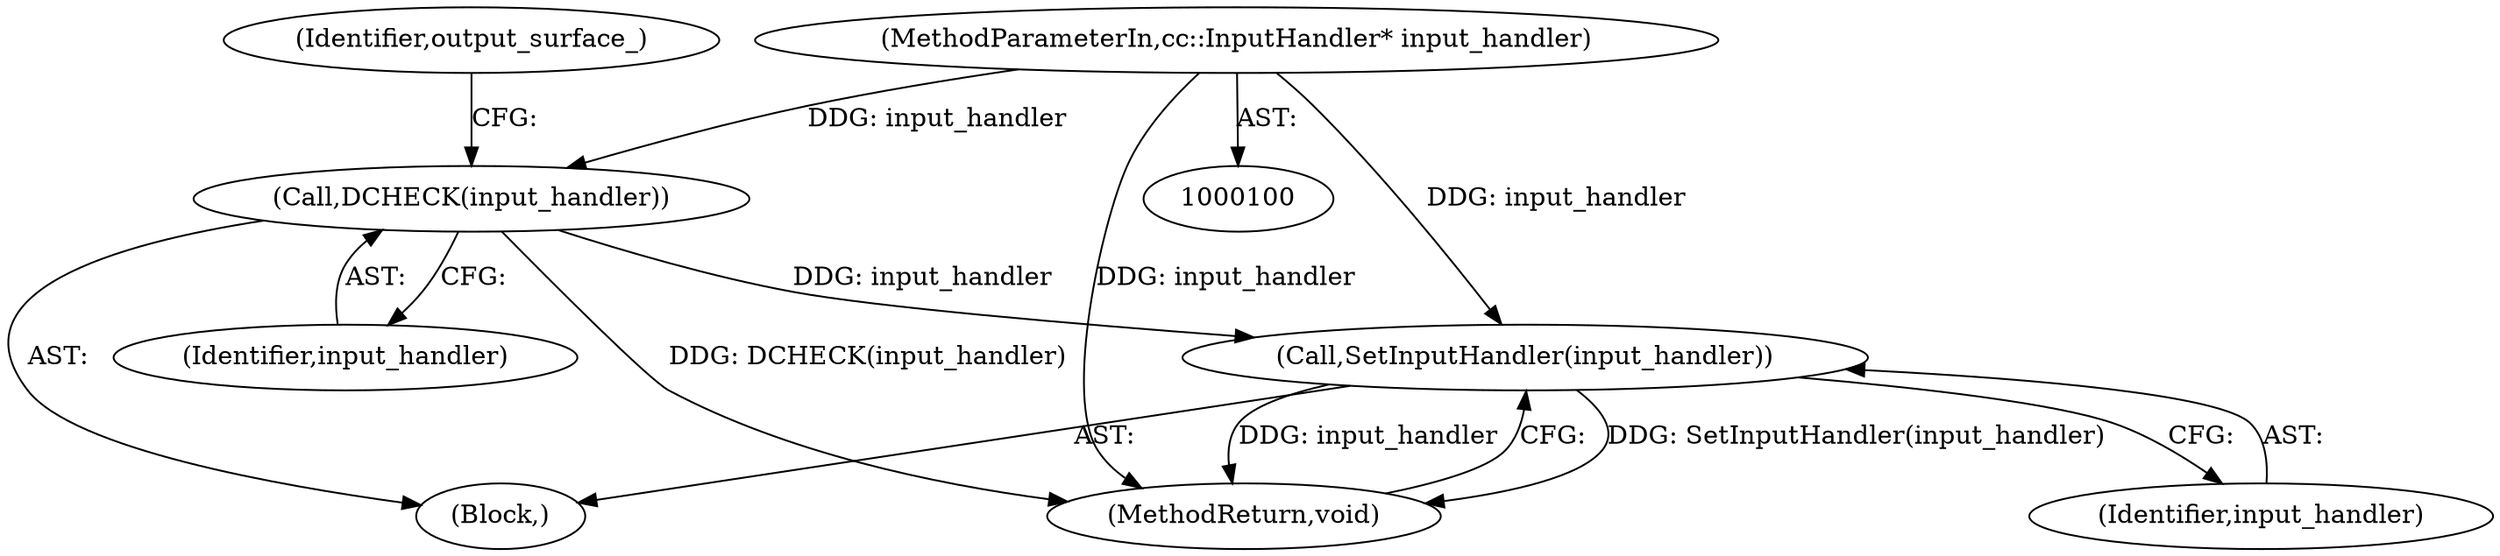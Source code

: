 digraph "0_Chrome_0e3d721470add955c056e3051614f58c7220e85b_4@pointer" {
"1000117" [label="(Call,DCHECK(input_handler))"];
"1000103" [label="(MethodParameterIn,cc::InputHandler* input_handler)"];
"1000138" [label="(Call,SetInputHandler(input_handler))"];
"1000120" [label="(Identifier,output_surface_)"];
"1000139" [label="(Identifier,input_handler)"];
"1000103" [label="(MethodParameterIn,cc::InputHandler* input_handler)"];
"1000117" [label="(Call,DCHECK(input_handler))"];
"1000138" [label="(Call,SetInputHandler(input_handler))"];
"1000118" [label="(Identifier,input_handler)"];
"1000104" [label="(Block,)"];
"1000140" [label="(MethodReturn,void)"];
"1000117" -> "1000104"  [label="AST: "];
"1000117" -> "1000118"  [label="CFG: "];
"1000118" -> "1000117"  [label="AST: "];
"1000120" -> "1000117"  [label="CFG: "];
"1000117" -> "1000140"  [label="DDG: DCHECK(input_handler)"];
"1000103" -> "1000117"  [label="DDG: input_handler"];
"1000117" -> "1000138"  [label="DDG: input_handler"];
"1000103" -> "1000100"  [label="AST: "];
"1000103" -> "1000140"  [label="DDG: input_handler"];
"1000103" -> "1000138"  [label="DDG: input_handler"];
"1000138" -> "1000104"  [label="AST: "];
"1000138" -> "1000139"  [label="CFG: "];
"1000139" -> "1000138"  [label="AST: "];
"1000140" -> "1000138"  [label="CFG: "];
"1000138" -> "1000140"  [label="DDG: SetInputHandler(input_handler)"];
"1000138" -> "1000140"  [label="DDG: input_handler"];
}
